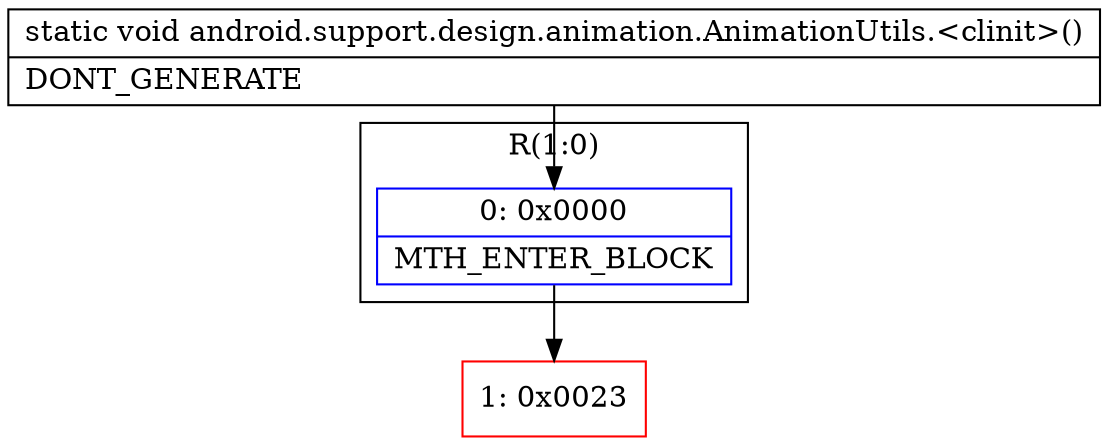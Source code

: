 digraph "CFG forandroid.support.design.animation.AnimationUtils.\<clinit\>()V" {
subgraph cluster_Region_1589285015 {
label = "R(1:0)";
node [shape=record,color=blue];
Node_0 [shape=record,label="{0\:\ 0x0000|MTH_ENTER_BLOCK\l}"];
}
Node_1 [shape=record,color=red,label="{1\:\ 0x0023}"];
MethodNode[shape=record,label="{static void android.support.design.animation.AnimationUtils.\<clinit\>()  | DONT_GENERATE\l}"];
MethodNode -> Node_0;
Node_0 -> Node_1;
}

